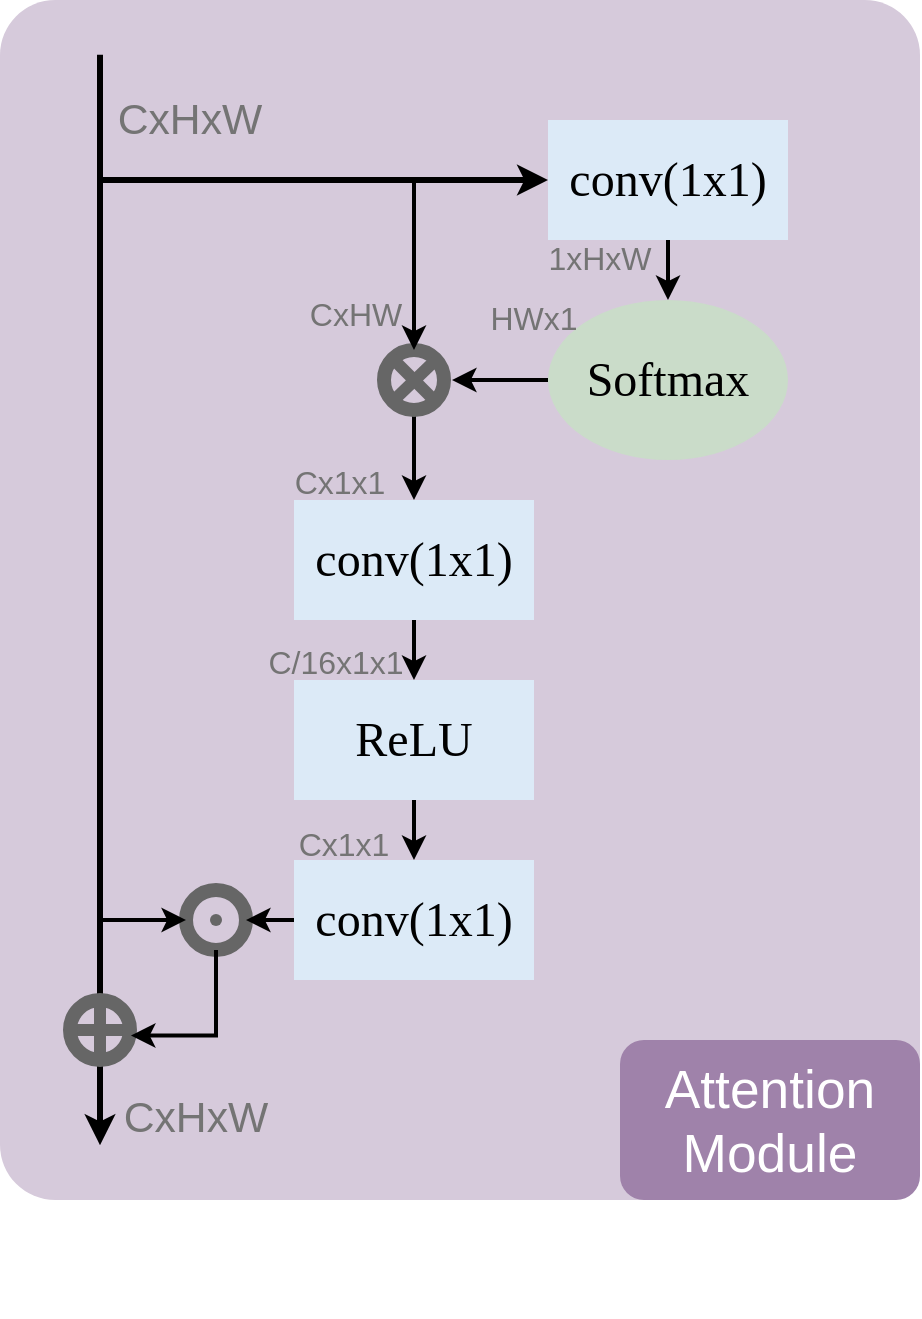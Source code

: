 <mxfile version="25.0.3">
  <diagram name="第 1 页" id="Rp78LxxQGP6v0MH8XGbg">
    <mxGraphModel dx="1865" dy="964" grid="1" gridSize="10" guides="1" tooltips="1" connect="1" arrows="1" fold="1" page="1" pageScale="1" pageWidth="600" pageHeight="700" math="0" shadow="0">
      <root>
        <mxCell id="0" />
        <mxCell id="1" parent="0" />
        <mxCell id="jBRwDOJGaFHg1b3nOOuP-1" value="" style="rounded=1;whiteSpace=wrap;html=1;fillColor=#D6CADB;strokeColor=none;dashed=1;strokeWidth=2;arcSize=6;" vertex="1" parent="1">
          <mxGeometry x="20" y="30" width="460" height="600" as="geometry" />
        </mxCell>
        <mxCell id="jBRwDOJGaFHg1b3nOOuP-20" value="" style="endArrow=classic;html=1;rounded=0;strokeWidth=3;" edge="1" parent="1">
          <mxGeometry width="50" height="50" relative="1" as="geometry">
            <mxPoint x="70" y="57.4" as="sourcePoint" />
            <mxPoint x="70" y="602.6" as="targetPoint" />
          </mxGeometry>
        </mxCell>
        <mxCell id="jBRwDOJGaFHg1b3nOOuP-21" style="edgeStyle=orthogonalEdgeStyle;rounded=0;orthogonalLoop=1;jettySize=auto;html=1;entryX=0.5;entryY=0;entryDx=0;entryDy=0;strokeWidth=2;" edge="1" parent="1" source="jBRwDOJGaFHg1b3nOOuP-2" target="jBRwDOJGaFHg1b3nOOuP-3">
          <mxGeometry relative="1" as="geometry" />
        </mxCell>
        <mxCell id="jBRwDOJGaFHg1b3nOOuP-2" value="&lt;p style=&quot;margin-top: 0pt; margin-bottom: 0pt; margin-left: 0in; direction: ltr; unicode-bidi: embed; word-break: normal;&quot;&gt;&lt;span style=&quot;font-size: 18pt; font-family: 等线;&quot;&gt;conv(1x1)&lt;/span&gt;&lt;/p&gt;" style="rounded=0;whiteSpace=wrap;html=1;strokeColor=none;fillColor=#DCEAF7;" vertex="1" parent="1">
          <mxGeometry x="294" y="90" width="120" height="60" as="geometry" />
        </mxCell>
        <mxCell id="jBRwDOJGaFHg1b3nOOuP-22" style="edgeStyle=orthogonalEdgeStyle;rounded=0;orthogonalLoop=1;jettySize=auto;html=1;strokeWidth=2;" edge="1" parent="1" source="jBRwDOJGaFHg1b3nOOuP-3">
          <mxGeometry relative="1" as="geometry">
            <mxPoint x="246" y="220" as="targetPoint" />
          </mxGeometry>
        </mxCell>
        <mxCell id="jBRwDOJGaFHg1b3nOOuP-3" value="&lt;span style=&quot;font-size: 18pt; font-family: 等线;&quot;&gt;Softmax&lt;/span&gt;" style="ellipse;whiteSpace=wrap;html=1;strokeColor=none;fillColor=#CADCC9;" vertex="1" parent="1">
          <mxGeometry x="294" y="180" width="120" height="80" as="geometry" />
        </mxCell>
        <mxCell id="jBRwDOJGaFHg1b3nOOuP-24" style="edgeStyle=orthogonalEdgeStyle;rounded=0;orthogonalLoop=1;jettySize=auto;html=1;entryX=0.5;entryY=0;entryDx=0;entryDy=0;strokeWidth=2;" edge="1" parent="1" source="jBRwDOJGaFHg1b3nOOuP-4" target="jBRwDOJGaFHg1b3nOOuP-16">
          <mxGeometry relative="1" as="geometry" />
        </mxCell>
        <mxCell id="jBRwDOJGaFHg1b3nOOuP-4" value="" style="ellipse;whiteSpace=wrap;html=1;aspect=fixed;strokeWidth=7;fillColor=none;strokeColor=#666666;movable=1;resizable=1;rotatable=1;deletable=1;editable=1;locked=0;connectable=1;" vertex="1" parent="1">
          <mxGeometry x="212" y="205" width="30" height="30" as="geometry" />
        </mxCell>
        <mxCell id="jBRwDOJGaFHg1b3nOOuP-7" value="" style="endArrow=none;html=1;rounded=0;entryX=0.846;entryY=0.181;entryDx=0;entryDy=0;entryPerimeter=0;exitX=0;exitY=1;exitDx=0;exitDy=0;strokeWidth=6;strokeColor=#666666;movable=0;resizable=0;rotatable=0;deletable=0;editable=0;locked=1;connectable=0;" edge="1" parent="1" source="jBRwDOJGaFHg1b3nOOuP-4" target="jBRwDOJGaFHg1b3nOOuP-4">
          <mxGeometry width="50" height="50" relative="1" as="geometry">
            <mxPoint x="380" y="340" as="sourcePoint" />
            <mxPoint x="430" y="290" as="targetPoint" />
          </mxGeometry>
        </mxCell>
        <mxCell id="jBRwDOJGaFHg1b3nOOuP-8" value="" style="endArrow=none;html=1;rounded=0;entryX=1;entryY=1;entryDx=0;entryDy=0;exitX=0;exitY=0;exitDx=0;exitDy=0;strokeWidth=6;strokeColor=#666666;movable=0;resizable=0;rotatable=0;deletable=0;editable=0;locked=1;connectable=0;" edge="1" parent="1" source="jBRwDOJGaFHg1b3nOOuP-4" target="jBRwDOJGaFHg1b3nOOuP-4">
          <mxGeometry width="50" height="50" relative="1" as="geometry">
            <mxPoint x="419.68" y="323.95" as="sourcePoint" />
            <mxPoint x="454.68" y="289.95" as="targetPoint" />
          </mxGeometry>
        </mxCell>
        <mxCell id="jBRwDOJGaFHg1b3nOOuP-11" value="" style="endArrow=none;html=1;rounded=0;entryX=1;entryY=0.5;entryDx=0;entryDy=0;exitX=0;exitY=0.5;exitDx=0;exitDy=0;strokeWidth=6;strokeColor=#666666;" edge="1" parent="1" source="jBRwDOJGaFHg1b3nOOuP-10" target="jBRwDOJGaFHg1b3nOOuP-10">
          <mxGeometry width="50" height="50" relative="1" as="geometry">
            <mxPoint x="20" y="550" as="sourcePoint" />
            <mxPoint x="70" y="500" as="targetPoint" />
          </mxGeometry>
        </mxCell>
        <mxCell id="jBRwDOJGaFHg1b3nOOuP-12" value="" style="endArrow=none;html=1;rounded=0;entryX=0.5;entryY=1;entryDx=0;entryDy=0;exitX=0.5;exitY=0;exitDx=0;exitDy=0;strokeWidth=6;strokeColor=#666666;" edge="1" parent="1" source="jBRwDOJGaFHg1b3nOOuP-10" target="jBRwDOJGaFHg1b3nOOuP-10">
          <mxGeometry width="50" height="50" relative="1" as="geometry">
            <mxPoint x="20" y="550" as="sourcePoint" />
            <mxPoint x="70" y="500" as="targetPoint" />
          </mxGeometry>
        </mxCell>
        <mxCell id="jBRwDOJGaFHg1b3nOOuP-13" value="" style="ellipse;whiteSpace=wrap;html=1;aspect=fixed;strokeWidth=7;fillColor=none;strokeColor=#666666;movable=1;resizable=1;rotatable=1;deletable=1;editable=1;locked=0;connectable=1;" vertex="1" parent="1">
          <mxGeometry x="113" y="475" width="30" height="30" as="geometry" />
        </mxCell>
        <mxCell id="jBRwDOJGaFHg1b3nOOuP-14" value="" style="ellipse;whiteSpace=wrap;html=1;aspect=fixed;fillColor=#666666;strokeColor=none;" vertex="1" parent="1">
          <mxGeometry x="125" y="487" width="6" height="6" as="geometry" />
        </mxCell>
        <mxCell id="jBRwDOJGaFHg1b3nOOuP-25" style="edgeStyle=orthogonalEdgeStyle;rounded=0;orthogonalLoop=1;jettySize=auto;html=1;exitX=0.5;exitY=1;exitDx=0;exitDy=0;entryX=0.5;entryY=0;entryDx=0;entryDy=0;strokeWidth=2;" edge="1" parent="1" source="jBRwDOJGaFHg1b3nOOuP-16" target="jBRwDOJGaFHg1b3nOOuP-17">
          <mxGeometry relative="1" as="geometry" />
        </mxCell>
        <mxCell id="jBRwDOJGaFHg1b3nOOuP-16" value="&lt;p style=&quot;margin-top: 0pt; margin-bottom: 0pt; margin-left: 0in; direction: ltr; unicode-bidi: embed; word-break: normal;&quot;&gt;&lt;span style=&quot;font-size: 18pt; font-family: 等线;&quot;&gt;conv(1x1)&lt;/span&gt;&lt;/p&gt;" style="rounded=0;whiteSpace=wrap;html=1;strokeColor=none;fillColor=#DCEAF7;" vertex="1" parent="1">
          <mxGeometry x="167" y="280" width="120" height="60" as="geometry" />
        </mxCell>
        <mxCell id="jBRwDOJGaFHg1b3nOOuP-26" style="edgeStyle=orthogonalEdgeStyle;rounded=0;orthogonalLoop=1;jettySize=auto;html=1;exitX=0.5;exitY=1;exitDx=0;exitDy=0;entryX=0.5;entryY=0;entryDx=0;entryDy=0;strokeWidth=2;" edge="1" parent="1" source="jBRwDOJGaFHg1b3nOOuP-17" target="jBRwDOJGaFHg1b3nOOuP-18">
          <mxGeometry relative="1" as="geometry" />
        </mxCell>
        <mxCell id="jBRwDOJGaFHg1b3nOOuP-17" value="&lt;p style=&quot;margin-top: 0pt; margin-bottom: 0pt; margin-left: 0in; direction: ltr; unicode-bidi: embed; word-break: normal;&quot;&gt;&lt;span style=&quot;font-size: 18pt; font-family: 等线;&quot;&gt;ReLU&lt;/span&gt;&lt;/p&gt;" style="rounded=0;whiteSpace=wrap;html=1;strokeColor=none;fillColor=#DCEAF7;" vertex="1" parent="1">
          <mxGeometry x="167" y="370" width="120" height="60" as="geometry" />
        </mxCell>
        <mxCell id="jBRwDOJGaFHg1b3nOOuP-27" style="edgeStyle=orthogonalEdgeStyle;rounded=0;orthogonalLoop=1;jettySize=auto;html=1;strokeWidth=2;" edge="1" parent="1" source="jBRwDOJGaFHg1b3nOOuP-18" target="jBRwDOJGaFHg1b3nOOuP-13">
          <mxGeometry relative="1" as="geometry" />
        </mxCell>
        <mxCell id="jBRwDOJGaFHg1b3nOOuP-18" value="&lt;p style=&quot;margin-top: 0pt; margin-bottom: 0pt; margin-left: 0in; direction: ltr; unicode-bidi: embed; word-break: normal;&quot;&gt;&lt;span style=&quot;font-size: 18pt; font-family: 等线;&quot;&gt;conv(1x1)&lt;/span&gt;&lt;/p&gt;" style="rounded=0;whiteSpace=wrap;html=1;strokeColor=none;fillColor=#DCEAF7;" vertex="1" parent="1">
          <mxGeometry x="167" y="460" width="120" height="60" as="geometry" />
        </mxCell>
        <mxCell id="jBRwDOJGaFHg1b3nOOuP-19" value="&lt;p style=&quot;margin-top: 0pt; margin-bottom: 0pt; margin-left: 0in; direction: ltr; unicode-bidi: embed; word-break: normal;&quot;&gt;&lt;span style=&quot;font-size:20.0pt;&lt;br/&gt;font-family:等线;mso-ascii-font-family:等线;mso-fareast-font-family:等线;mso-bidi-font-family:&lt;br/&gt;+mn-cs;mso-ascii-theme-font:minor-latin;mso-fareast-theme-font:minor-fareast;&lt;br/&gt;mso-bidi-theme-font:minor-bidi;color:white;mso-color-index:0;mso-font-kerning:&lt;br/&gt;12.0pt;language:en-US;mso-style-textfill-type:solid;mso-style-textfill-fill-themecolor:&lt;br/&gt;background1;mso-style-textfill-fill-color:white;mso-style-textfill-fill-alpha:&lt;br/&gt;100.0%&quot;&gt;Attention Module&lt;/span&gt;&lt;/p&gt;" style="rounded=1;whiteSpace=wrap;html=1;strokeColor=none;fillColor=#9F82AA;" vertex="1" parent="1">
          <mxGeometry x="330" y="550" width="150" height="80" as="geometry" />
        </mxCell>
        <mxCell id="jBRwDOJGaFHg1b3nOOuP-28" value="" style="endArrow=classic;html=1;rounded=0;entryX=0;entryY=0.5;entryDx=0;entryDy=0;strokeWidth=3;" edge="1" parent="1" target="jBRwDOJGaFHg1b3nOOuP-2">
          <mxGeometry width="50" height="50" relative="1" as="geometry">
            <mxPoint x="70" y="120" as="sourcePoint" />
            <mxPoint x="320" y="220" as="targetPoint" />
          </mxGeometry>
        </mxCell>
        <mxCell id="jBRwDOJGaFHg1b3nOOuP-29" value="" style="endArrow=classic;html=1;rounded=0;strokeWidth=2;" edge="1" parent="1" target="jBRwDOJGaFHg1b3nOOuP-4">
          <mxGeometry width="50" height="50" relative="1" as="geometry">
            <mxPoint x="227" y="120" as="sourcePoint" />
            <mxPoint x="227" y="190" as="targetPoint" />
          </mxGeometry>
        </mxCell>
        <mxCell id="jBRwDOJGaFHg1b3nOOuP-30" value="" style="endArrow=classic;html=1;rounded=0;entryX=0;entryY=0.5;entryDx=0;entryDy=0;strokeWidth=2;" edge="1" parent="1" target="jBRwDOJGaFHg1b3nOOuP-13">
          <mxGeometry width="50" height="50" relative="1" as="geometry">
            <mxPoint x="70" y="490" as="sourcePoint" />
            <mxPoint x="190" y="490" as="targetPoint" />
          </mxGeometry>
        </mxCell>
        <mxCell id="jBRwDOJGaFHg1b3nOOuP-10" value="" style="ellipse;whiteSpace=wrap;html=1;aspect=fixed;strokeWidth=7;fillColor=none;strokeColor=#666666;movable=1;resizable=1;rotatable=1;deletable=1;editable=1;locked=0;connectable=1;" vertex="1" parent="1">
          <mxGeometry x="55" y="530" width="30" height="30" as="geometry" />
        </mxCell>
        <mxCell id="jBRwDOJGaFHg1b3nOOuP-32" style="edgeStyle=orthogonalEdgeStyle;rounded=0;orthogonalLoop=1;jettySize=auto;html=1;exitX=0.5;exitY=1;exitDx=0;exitDy=0;entryX=1.016;entryY=0.592;entryDx=0;entryDy=0;entryPerimeter=0;strokeWidth=2;" edge="1" parent="1" source="jBRwDOJGaFHg1b3nOOuP-13" target="jBRwDOJGaFHg1b3nOOuP-10">
          <mxGeometry relative="1" as="geometry" />
        </mxCell>
        <mxCell id="jBRwDOJGaFHg1b3nOOuP-33" value="&lt;p style=&quot;language:zh-CN;margin-top:0pt;margin-bottom:0pt;margin-left:0in;&lt;br/&gt;text-align:left;direction:ltr;unicode-bidi:embed;mso-line-break-override:none;&lt;br/&gt;word-break:normal;punctuation-wrap:hanging&quot;&gt;&lt;span style=&quot;font-size:16.0pt;&lt;br/&gt;font-family:&amp;quot;Times New Roman&amp;quot;;mso-ascii-font-family:&amp;quot;Times New Roman&amp;quot;;&lt;br/&gt;mso-fareast-font-family:等线;mso-bidi-font-family:&amp;quot;Times New Roman&amp;quot;;mso-fareast-theme-font:&lt;br/&gt;minor-fareast;color:#747474;mso-color-index:2;mso-font-kerning:12.0pt;&lt;br/&gt;language:en-US;mso-style-textfill-type:solid;mso-style-textfill-fill-themecolor:&lt;br/&gt;background2;mso-style-textfill-fill-color:#747474;mso-style-textfill-fill-alpha:&lt;br/&gt;100.0%;mso-style-textfill-fill-colortransforms:lumm=50000&quot;&gt;CxHxW&lt;/span&gt;&lt;/p&gt;" style="rounded=0;whiteSpace=wrap;html=1;strokeColor=none;fillColor=none;" vertex="1" parent="1">
          <mxGeometry x="55" y="60" width="120" height="60" as="geometry" />
        </mxCell>
        <mxCell id="jBRwDOJGaFHg1b3nOOuP-34" value="&#xa;&#xa;&#xa;&lt;p style=&quot;language:zh-CN;margin-top:0pt;margin-bottom:0pt;margin-left:0in;&#xa;text-align:left;direction:ltr;unicode-bidi:embed;mso-line-break-override:none;&#xa;word-break:normal;punctuation-wrap:hanging&quot;&gt;&lt;span style=&quot;font-size:12.0pt;&#xa;font-family:&amp;quot;Times New Roman&amp;quot;;mso-ascii-font-family:&amp;quot;Times New Roman&amp;quot;;&#xa;mso-fareast-font-family:等线;mso-bidi-font-family:&amp;quot;Times New Roman&amp;quot;;mso-fareast-theme-font:&#xa;minor-fareast;color:#747474;mso-color-index:2;mso-font-kerning:12.0pt;&#xa;language:en-US;mso-style-textfill-type:solid;mso-style-textfill-fill-themecolor:&#xa;background2;mso-style-textfill-fill-color:#747474;mso-style-textfill-fill-alpha:&#xa;100.0%;mso-style-textfill-fill-colortransforms:lumm=50000&quot;&gt;1xHxW&lt;/span&gt;&lt;/p&gt;&#xa;&#xa;&#xa;&#xa;&#xa;&#xa;" style="rounded=0;whiteSpace=wrap;html=1;fillColor=none;strokeColor=none;" vertex="1" parent="1">
          <mxGeometry x="260" y="151" width="120" height="60" as="geometry" />
        </mxCell>
        <mxCell id="jBRwDOJGaFHg1b3nOOuP-35" value="&#xa;&#xa;&#xa;&lt;p style=&quot;language:zh-CN;margin-top:0pt;margin-bottom:0pt;margin-left:0in;&#xa;text-align:left;direction:ltr;unicode-bidi:embed;mso-line-break-override:none;&#xa;word-break:normal;punctuation-wrap:hanging&quot;&gt;&lt;span style=&quot;font-size:12.0pt;&#xa;font-family:&amp;quot;Times New Roman&amp;quot;;mso-ascii-font-family:&amp;quot;Times New Roman&amp;quot;;&#xa;mso-fareast-font-family:等线;mso-bidi-font-family:&amp;quot;Times New Roman&amp;quot;;mso-fareast-theme-font:&#xa;minor-fareast;color:#747474;mso-color-index:2;mso-font-kerning:12.0pt;&#xa;language:en-US;mso-style-textfill-type:solid;mso-style-textfill-fill-themecolor:&#xa;background2;mso-style-textfill-fill-color:#747474;mso-style-textfill-fill-alpha:&#xa;100.0%;mso-style-textfill-fill-colortransforms:lumm=50000&quot;&gt;HWx1&lt;/span&gt;&lt;/p&gt;&#xa;&#xa;&#xa;&#xa;&#xa;&#xa;" style="rounded=0;whiteSpace=wrap;html=1;strokeColor=none;fillColor=none;" vertex="1" parent="1">
          <mxGeometry x="227" y="181" width="120" height="60" as="geometry" />
        </mxCell>
        <mxCell id="jBRwDOJGaFHg1b3nOOuP-36" value="&#xa;&#xa;&#xa;&lt;p style=&quot;language:zh-CN;margin-top:0pt;margin-bottom:0pt;margin-left:0in;&#xa;text-align:left;direction:ltr;unicode-bidi:embed;mso-line-break-override:none;&#xa;word-break:normal;punctuation-wrap:hanging&quot;&gt;&lt;span style=&quot;font-size:12.0pt;&#xa;font-family:&amp;quot;Times New Roman&amp;quot;;mso-ascii-font-family:&amp;quot;Times New Roman&amp;quot;;&#xa;mso-fareast-font-family:等线;mso-bidi-font-family:&amp;quot;Times New Roman&amp;quot;;mso-fareast-theme-font:&#xa;minor-fareast;color:#747474;mso-color-index:2;mso-font-kerning:12.0pt;&#xa;language:en-US;mso-style-textfill-type:solid;mso-style-textfill-fill-themecolor:&#xa;background2;mso-style-textfill-fill-color:#747474;mso-style-textfill-fill-alpha:&#xa;100.0%;mso-style-textfill-fill-colortransforms:lumm=50000&quot;&gt;CxHW&lt;/span&gt;&lt;/p&gt;&#xa;&#xa;&#xa;&#xa;&#xa;&#xa;" style="rounded=0;whiteSpace=wrap;html=1;fillColor=none;strokeColor=none;" vertex="1" parent="1">
          <mxGeometry x="138" y="179" width="120" height="60" as="geometry" />
        </mxCell>
        <mxCell id="jBRwDOJGaFHg1b3nOOuP-37" value="&#xa;&#xa;&#xa;&lt;p style=&quot;language:zh-CN;margin-top:0pt;margin-bottom:0pt;margin-left:0in;&#xa;text-align:left;direction:ltr;unicode-bidi:embed;mso-line-break-override:none;&#xa;word-break:normal;punctuation-wrap:hanging&quot;&gt;&lt;span style=&quot;font-size:12.0pt;&#xa;font-family:&amp;quot;Times New Roman&amp;quot;;mso-ascii-font-family:&amp;quot;Times New Roman&amp;quot;;&#xa;mso-fareast-font-family:等线;mso-bidi-font-family:&amp;quot;Times New Roman&amp;quot;;mso-fareast-theme-font:&#xa;minor-fareast;color:#747474;mso-color-index:2;mso-font-kerning:12.0pt;&#xa;language:en-US;mso-style-textfill-type:solid;mso-style-textfill-fill-themecolor:&#xa;background2;mso-style-textfill-fill-color:#747474;mso-style-textfill-fill-alpha:&#xa;100.0%;mso-style-textfill-fill-colortransforms:lumm=50000&quot;&gt;Cx1x1&lt;/span&gt;&lt;/p&gt;&#xa;&#xa;&#xa;&#xa;&#xa;&#xa;" style="rounded=0;whiteSpace=wrap;html=1;strokeColor=none;fillColor=none;" vertex="1" parent="1">
          <mxGeometry x="130" y="263" width="120" height="60" as="geometry" />
        </mxCell>
        <mxCell id="jBRwDOJGaFHg1b3nOOuP-38" value="&#xa;&#xa;&#xa;&lt;p style=&quot;language:zh-CN;margin-top:0pt;margin-bottom:0pt;margin-left:0in;&#xa;text-align:left;direction:ltr;unicode-bidi:embed;mso-line-break-override:none;&#xa;word-break:normal;punctuation-wrap:hanging&quot;&gt;&lt;span style=&quot;font-size:12.0pt;&#xa;font-family:&amp;quot;Times New Roman&amp;quot;;mso-ascii-font-family:&amp;quot;Times New Roman&amp;quot;;&#xa;mso-fareast-font-family:等线;mso-bidi-font-family:&amp;quot;Times New Roman&amp;quot;;mso-fareast-theme-font:&#xa;minor-fareast;color:#747474;mso-color-index:2;mso-font-kerning:12.0pt;&#xa;language:en-US;mso-style-textfill-type:solid;mso-style-textfill-fill-themecolor:&#xa;background2;mso-style-textfill-fill-color:#747474;mso-style-textfill-fill-alpha:&#xa;100.0%;mso-style-textfill-fill-colortransforms:lumm=50000&quot;&gt;C/16x1x1&lt;/span&gt;&lt;/p&gt;&#xa;&#xa;&#xa;&#xa;&#xa;&#xa;" style="rounded=0;whiteSpace=wrap;html=1;strokeColor=none;fillColor=none;" vertex="1" parent="1">
          <mxGeometry x="128" y="353" width="120" height="60" as="geometry" />
        </mxCell>
        <mxCell id="jBRwDOJGaFHg1b3nOOuP-39" value="&#xa;&#xa;&#xa;&lt;p style=&quot;language:zh-CN;margin-top:0pt;margin-bottom:0pt;margin-left:0in;&#xa;text-align:left;direction:ltr;unicode-bidi:embed;mso-line-break-override:none;&#xa;word-break:normal;punctuation-wrap:hanging&quot;&gt;&lt;span style=&quot;font-size:12.0pt;&#xa;font-family:&amp;quot;Times New Roman&amp;quot;;mso-ascii-font-family:&amp;quot;Times New Roman&amp;quot;;&#xa;mso-fareast-font-family:等线;mso-bidi-font-family:&amp;quot;Times New Roman&amp;quot;;mso-fareast-theme-font:&#xa;minor-fareast;color:#747474;mso-color-index:2;mso-font-kerning:12.0pt;&#xa;language:en-US;mso-style-textfill-type:solid;mso-style-textfill-fill-themecolor:&#xa;background2;mso-style-textfill-fill-color:#747474;mso-style-textfill-fill-alpha:&#xa;100.0%;mso-style-textfill-fill-colortransforms:lumm=50000&quot;&gt;Cx1x1&lt;/span&gt;&lt;/p&gt;&#xa;&#xa;&#xa;&#xa;&#xa;&#xa;" style="rounded=0;whiteSpace=wrap;html=1;fillColor=none;strokeColor=none;" vertex="1" parent="1">
          <mxGeometry x="132" y="444" width="120" height="60" as="geometry" />
        </mxCell>
        <mxCell id="jBRwDOJGaFHg1b3nOOuP-41" value="&#xa;&#xa;&#xa;&lt;p style=&quot;language:zh-CN;margin-top:0pt;margin-bottom:0pt;margin-left:0in;&#xa;text-align:left;direction:ltr;unicode-bidi:embed;mso-line-break-override:none;&#xa;word-break:normal;punctuation-wrap:hanging&quot;&gt;&lt;span style=&quot;font-size:16.0pt;&#xa;font-family:&amp;quot;Times New Roman&amp;quot;;mso-ascii-font-family:&amp;quot;Times New Roman&amp;quot;;&#xa;mso-fareast-font-family:等线;mso-bidi-font-family:&amp;quot;Times New Roman&amp;quot;;mso-fareast-theme-font:&#xa;minor-fareast;color:#747474;mso-color-index:2;mso-font-kerning:12.0pt;&#xa;language:en-US;mso-style-textfill-type:solid;mso-style-textfill-fill-themecolor:&#xa;background2;mso-style-textfill-fill-color:#747474;mso-style-textfill-fill-alpha:&#xa;100.0%;mso-style-textfill-fill-colortransforms:lumm=50000&quot;&gt;CxHxW&lt;/span&gt;&lt;/p&gt;&#xa;&#xa;&#xa;&#xa;&#xa;&#xa;" style="rounded=0;whiteSpace=wrap;html=1;fillColor=none;strokeColor=none;" vertex="1" parent="1">
          <mxGeometry x="58" y="581" width="120" height="60" as="geometry" />
        </mxCell>
      </root>
    </mxGraphModel>
  </diagram>
</mxfile>
